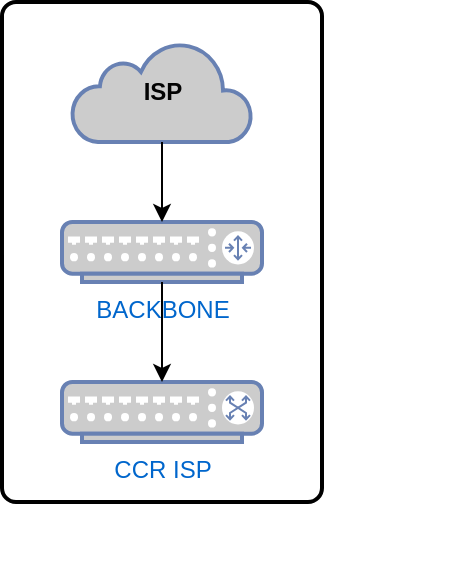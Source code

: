 <mxfile version="15.7.0" type="github"><diagram id="kB2r60s_PE7lDV2YP9_9" name="Page-1"><mxGraphModel dx="1422" dy="724" grid="1" gridSize="10" guides="1" tooltips="1" connect="1" arrows="1" fold="1" page="1" pageScale="1" pageWidth="850" pageHeight="1100" math="0" shadow="0"><root><mxCell id="0"/><mxCell id="1" parent="0"/><mxCell id="57672klA2TNK4BX0z_zt-7" value="" style="group" vertex="1" connectable="0" parent="1"><mxGeometry x="100" y="50" width="200" height="260" as="geometry"/></mxCell><mxCell id="57672klA2TNK4BX0z_zt-8" value="" style="rounded=1;whiteSpace=wrap;html=1;absoluteArcSize=1;arcSize=14;strokeWidth=2;fontColor=#030303;" vertex="1" parent="57672klA2TNK4BX0z_zt-7"><mxGeometry x="-30" y="-20" width="160" height="250" as="geometry"/></mxCell><mxCell id="57672klA2TNK4BX0z_zt-2" value="&lt;font color=&quot;#030303&quot;&gt;ISP&lt;/font&gt;" style="html=1;outlineConnect=0;fillColor=#CCCCCC;strokeColor=#6881B3;gradientColor=none;gradientDirection=north;strokeWidth=2;shape=mxgraph.networks.cloud;fontColor=#ffffff;fontStyle=1" vertex="1" parent="57672klA2TNK4BX0z_zt-7"><mxGeometry x="5" width="90" height="50" as="geometry"/></mxCell><mxCell id="57672klA2TNK4BX0z_zt-3" value="BACKBONE" style="fontColor=#0066CC;verticalAlign=top;verticalLabelPosition=bottom;labelPosition=center;align=center;html=1;outlineConnect=0;fillColor=#CCCCCC;strokeColor=#6881B3;gradientColor=none;gradientDirection=north;strokeWidth=2;shape=mxgraph.networks.router;" vertex="1" parent="57672klA2TNK4BX0z_zt-7"><mxGeometry y="90" width="100" height="30" as="geometry"/></mxCell><mxCell id="57672klA2TNK4BX0z_zt-5" value="" style="edgeStyle=orthogonalEdgeStyle;rounded=0;orthogonalLoop=1;jettySize=auto;html=1;fontColor=#030303;" edge="1" parent="57672klA2TNK4BX0z_zt-7" source="57672klA2TNK4BX0z_zt-2" target="57672klA2TNK4BX0z_zt-3"><mxGeometry relative="1" as="geometry"/></mxCell><mxCell id="57672klA2TNK4BX0z_zt-4" value="CCR ISP" style="fontColor=#0066CC;verticalAlign=top;verticalLabelPosition=bottom;labelPosition=center;align=center;html=1;outlineConnect=0;fillColor=#CCCCCC;strokeColor=#6881B3;gradientColor=none;gradientDirection=north;strokeWidth=2;shape=mxgraph.networks.switch;" vertex="1" parent="57672klA2TNK4BX0z_zt-7"><mxGeometry y="170" width="100" height="30" as="geometry"/></mxCell><mxCell id="57672klA2TNK4BX0z_zt-6" value="" style="edgeStyle=orthogonalEdgeStyle;rounded=0;orthogonalLoop=1;jettySize=auto;html=1;fontColor=#030303;" edge="1" parent="57672klA2TNK4BX0z_zt-7" source="57672klA2TNK4BX0z_zt-3" target="57672klA2TNK4BX0z_zt-4"><mxGeometry relative="1" as="geometry"/></mxCell></root></mxGraphModel></diagram></mxfile>